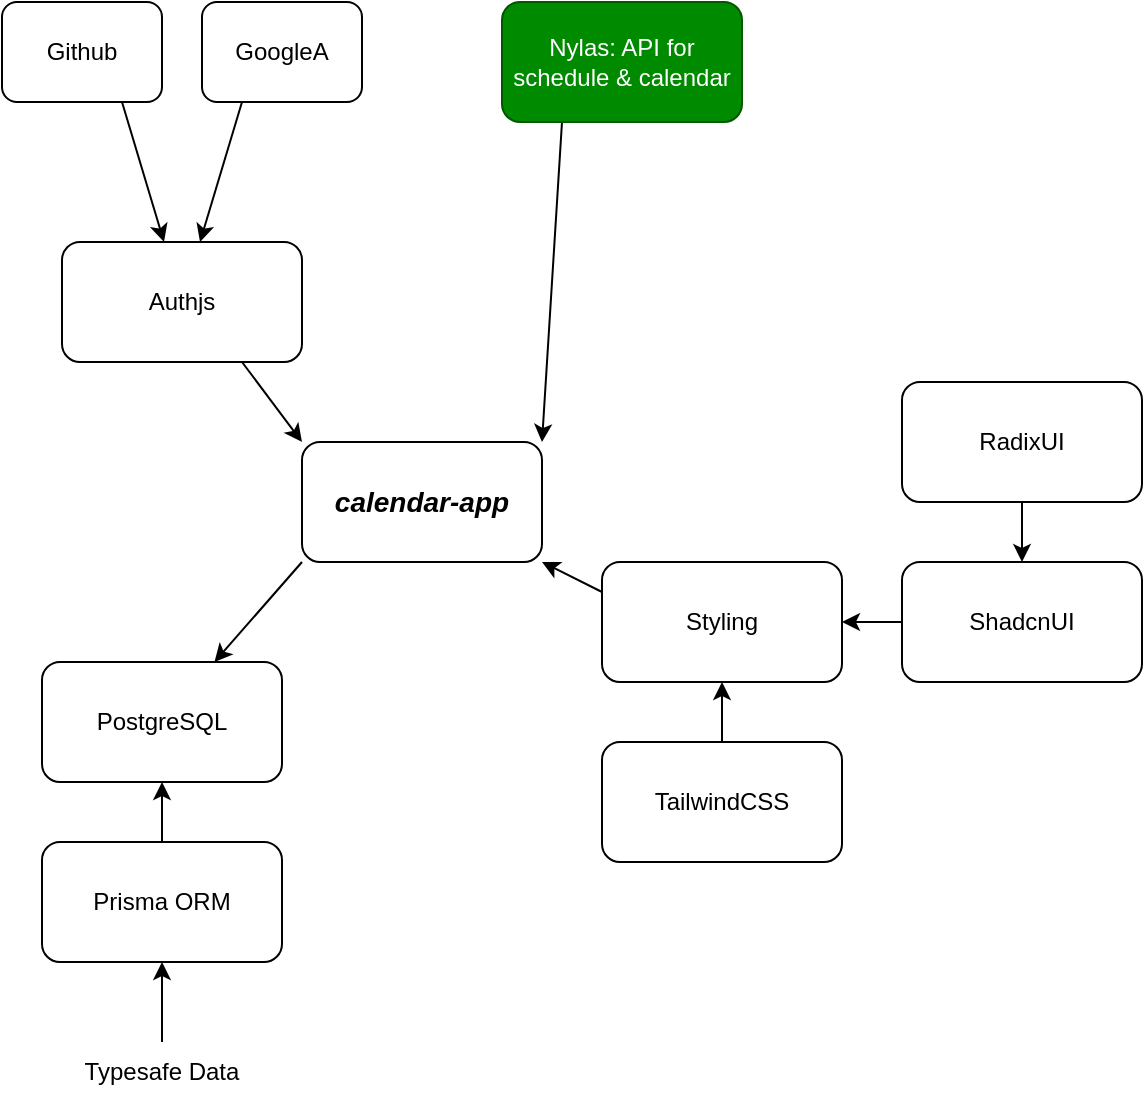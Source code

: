 <mxfile>
    <diagram id="7aMp0sGBZH42NvIY4OSs" name="Page-1">
        <mxGraphModel dx="256" dy="394" grid="1" gridSize="10" guides="1" tooltips="1" connect="1" arrows="1" fold="1" page="1" pageScale="1" pageWidth="850" pageHeight="1100" math="0" shadow="0">
            <root>
                <mxCell id="0"/>
                <mxCell id="1" parent="0"/>
                <mxCell id="13" style="edgeStyle=none;html=1;exitX=0;exitY=1;exitDx=0;exitDy=0;" parent="1" source="2" target="14" edge="1">
                    <mxGeometry relative="1" as="geometry">
                        <mxPoint x="230" y="420" as="targetPoint"/>
                    </mxGeometry>
                </mxCell>
                <mxCell id="2" value="calendar-app" style="rounded=1;whiteSpace=wrap;html=1;fontStyle=3;fontSize=14;" parent="1" vertex="1">
                    <mxGeometry x="280" y="300" width="120" height="60" as="geometry"/>
                </mxCell>
                <mxCell id="10" style="edgeStyle=none;html=1;exitX=0.75;exitY=1;exitDx=0;exitDy=0;entryX=0;entryY=0;entryDx=0;entryDy=0;" parent="1" source="3" target="2" edge="1">
                    <mxGeometry relative="1" as="geometry"/>
                </mxCell>
                <mxCell id="3" value="Authjs" style="rounded=1;whiteSpace=wrap;html=1;" parent="1" vertex="1">
                    <mxGeometry x="160" y="200" width="120" height="60" as="geometry"/>
                </mxCell>
                <mxCell id="8" style="edgeStyle=none;html=1;exitX=0.75;exitY=1;exitDx=0;exitDy=0;" parent="1" source="4" target="3" edge="1">
                    <mxGeometry relative="1" as="geometry"/>
                </mxCell>
                <mxCell id="4" value="Github" style="rounded=1;whiteSpace=wrap;html=1;" parent="1" vertex="1">
                    <mxGeometry x="130" y="80" width="80" height="50" as="geometry"/>
                </mxCell>
                <mxCell id="9" style="edgeStyle=none;html=1;exitX=0.25;exitY=1;exitDx=0;exitDy=0;" parent="1" source="5" target="3" edge="1">
                    <mxGeometry relative="1" as="geometry"/>
                </mxCell>
                <mxCell id="5" value="GoogleA" style="rounded=1;whiteSpace=wrap;html=1;" parent="1" vertex="1">
                    <mxGeometry x="230" y="80" width="80" height="50" as="geometry"/>
                </mxCell>
                <mxCell id="12" style="edgeStyle=none;html=1;exitX=0.25;exitY=1;exitDx=0;exitDy=0;entryX=1;entryY=0;entryDx=0;entryDy=0;" parent="1" source="11" target="2" edge="1">
                    <mxGeometry relative="1" as="geometry"/>
                </mxCell>
                <mxCell id="11" value="Nylas: API for schedule &amp;amp; calendar" style="rounded=1;whiteSpace=wrap;html=1;fillColor=#008a00;strokeColor=#005700;fontColor=#ffffff;" parent="1" vertex="1">
                    <mxGeometry x="380" y="80" width="120" height="60" as="geometry"/>
                </mxCell>
                <mxCell id="14" value="PostgreSQL" style="rounded=1;whiteSpace=wrap;html=1;" parent="1" vertex="1">
                    <mxGeometry x="150" y="410" width="120" height="60" as="geometry"/>
                </mxCell>
                <mxCell id="16" value="" style="edgeStyle=none;html=1;" parent="1" source="15" target="14" edge="1">
                    <mxGeometry relative="1" as="geometry"/>
                </mxCell>
                <mxCell id="15" value="Prisma ORM" style="rounded=1;whiteSpace=wrap;html=1;" parent="1" vertex="1">
                    <mxGeometry x="150" y="500" width="120" height="60" as="geometry"/>
                </mxCell>
                <mxCell id="19" style="edgeStyle=none;html=1;exitX=0;exitY=0.25;exitDx=0;exitDy=0;entryX=1;entryY=1;entryDx=0;entryDy=0;" parent="1" source="17" target="2" edge="1">
                    <mxGeometry relative="1" as="geometry"/>
                </mxCell>
                <mxCell id="17" value="Styling" style="rounded=1;whiteSpace=wrap;html=1;" parent="1" vertex="1">
                    <mxGeometry x="430" y="360" width="120" height="60" as="geometry"/>
                </mxCell>
                <mxCell id="20" style="edgeStyle=none;html=1;exitX=0.5;exitY=0;exitDx=0;exitDy=0;entryX=0.5;entryY=1;entryDx=0;entryDy=0;" parent="1" source="18" target="17" edge="1">
                    <mxGeometry relative="1" as="geometry"/>
                </mxCell>
                <mxCell id="18" value="TailwindCSS" style="rounded=1;whiteSpace=wrap;html=1;" parent="1" vertex="1">
                    <mxGeometry x="430" y="450" width="120" height="60" as="geometry"/>
                </mxCell>
                <mxCell id="22" value="" style="edgeStyle=none;html=1;" parent="1" source="21" target="17" edge="1">
                    <mxGeometry relative="1" as="geometry"/>
                </mxCell>
                <mxCell id="21" value="ShadcnUI" style="rounded=1;whiteSpace=wrap;html=1;" parent="1" vertex="1">
                    <mxGeometry x="580" y="360" width="120" height="60" as="geometry"/>
                </mxCell>
                <mxCell id="24" value="" style="edgeStyle=none;html=1;" parent="1" source="23" target="21" edge="1">
                    <mxGeometry relative="1" as="geometry"/>
                </mxCell>
                <mxCell id="23" value="RadixUI" style="rounded=1;whiteSpace=wrap;html=1;" parent="1" vertex="1">
                    <mxGeometry x="580" y="270" width="120" height="60" as="geometry"/>
                </mxCell>
                <mxCell id="26" value="" style="edgeStyle=none;html=1;" edge="1" parent="1" source="25" target="15">
                    <mxGeometry relative="1" as="geometry"/>
                </mxCell>
                <mxCell id="25" value="Typesafe Data" style="text;html=1;strokeColor=none;fillColor=none;align=center;verticalAlign=middle;whiteSpace=wrap;rounded=0;" vertex="1" parent="1">
                    <mxGeometry x="150" y="600" width="120" height="30" as="geometry"/>
                </mxCell>
            </root>
        </mxGraphModel>
    </diagram>
</mxfile>